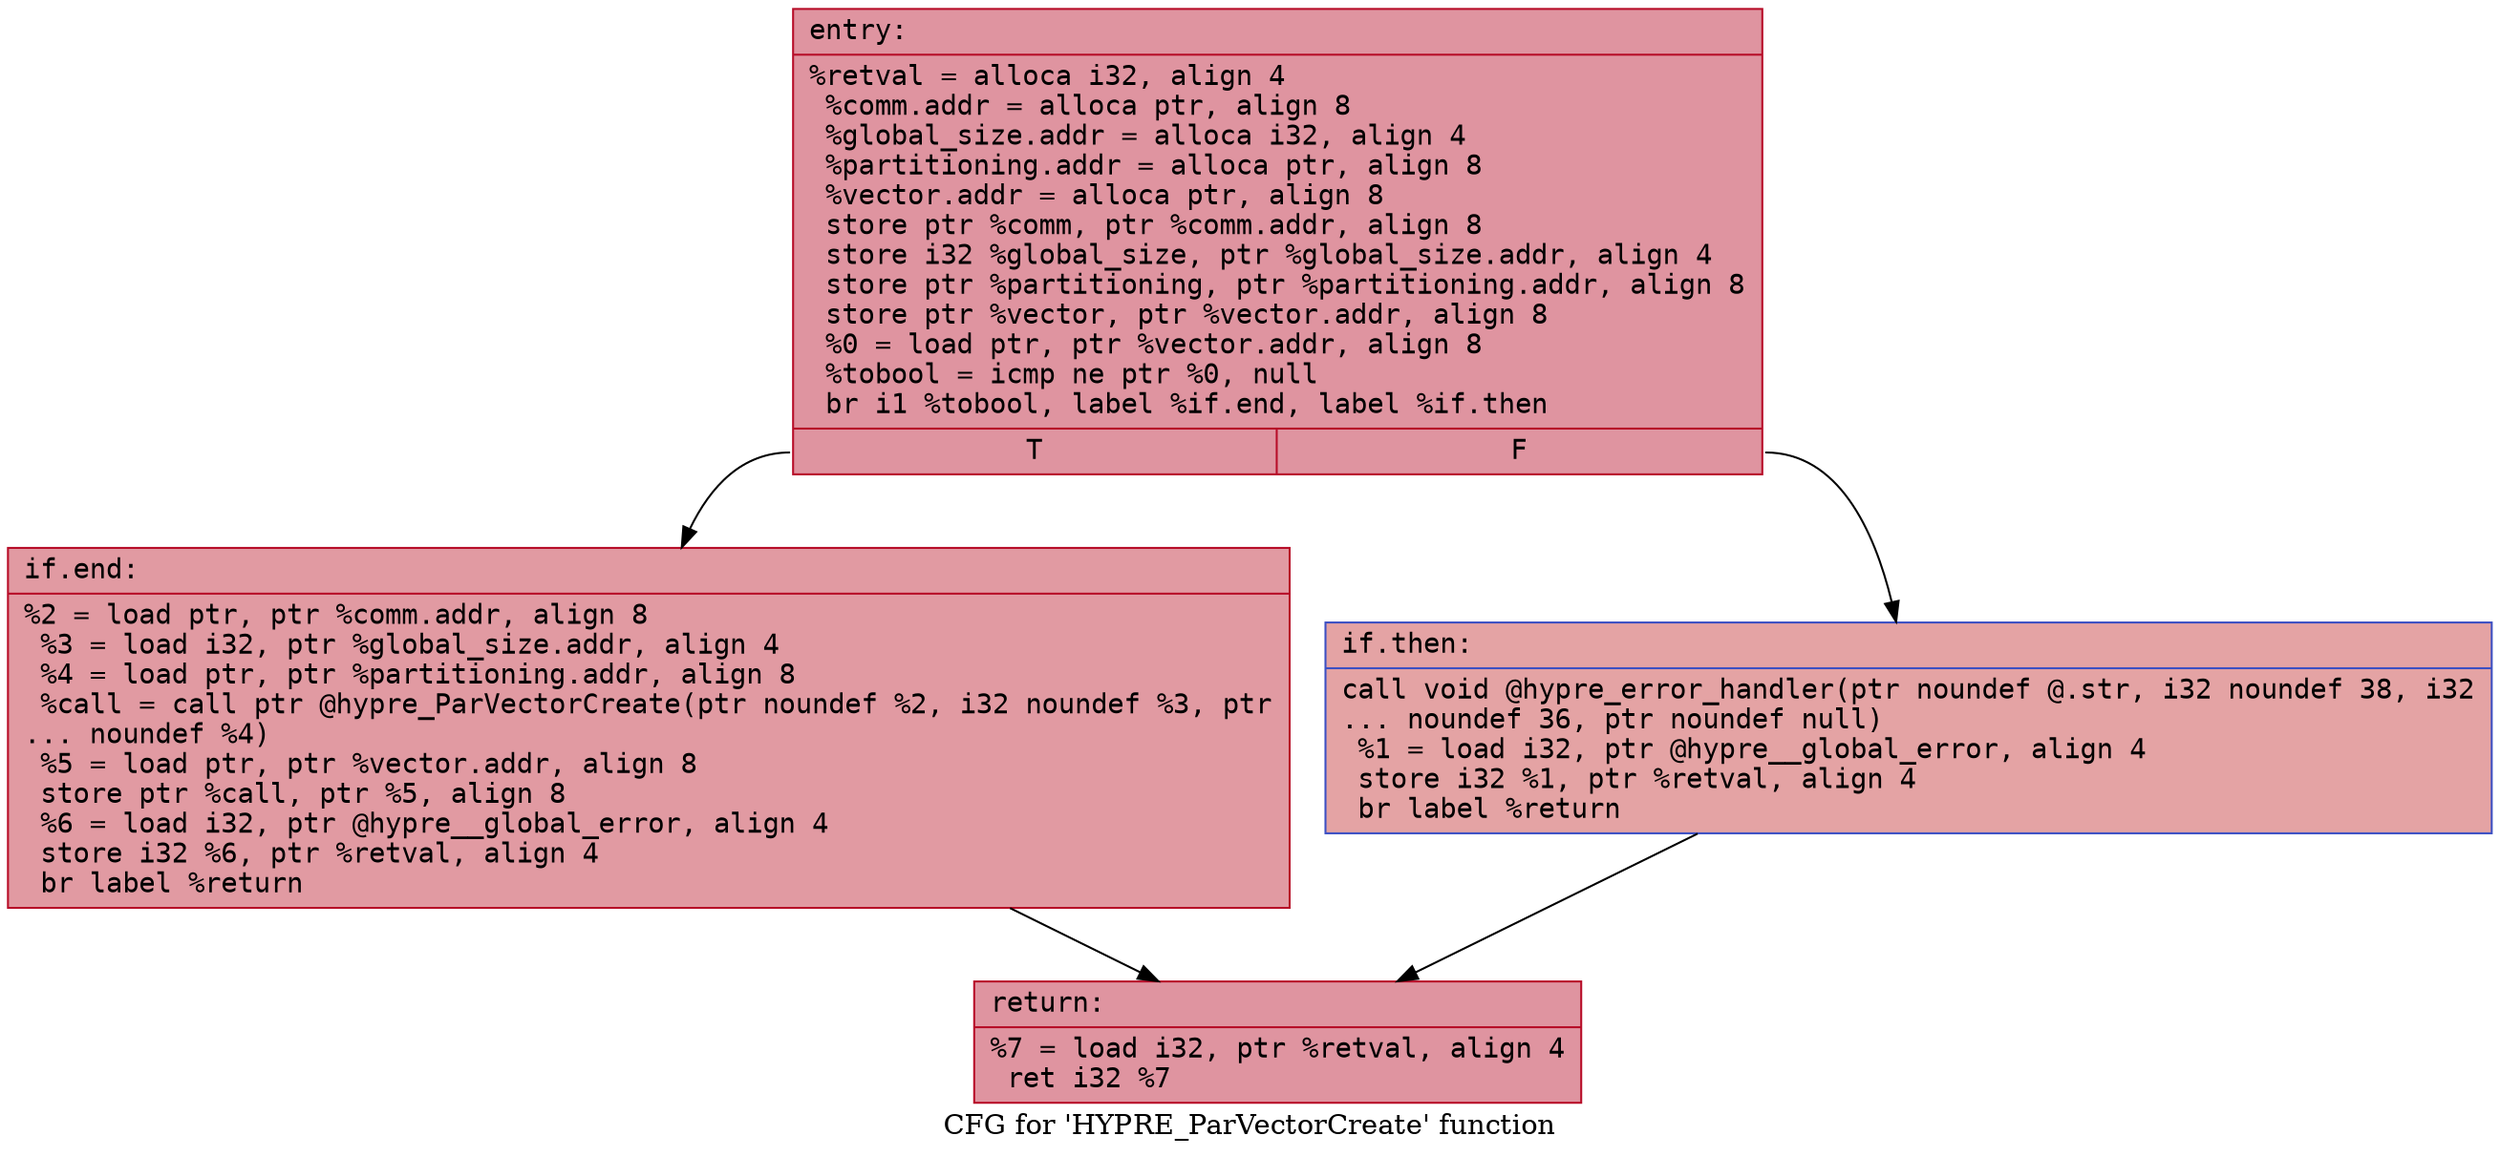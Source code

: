 digraph "CFG for 'HYPRE_ParVectorCreate' function" {
	label="CFG for 'HYPRE_ParVectorCreate' function";

	Node0x55a672e083a0 [shape=record,color="#b70d28ff", style=filled, fillcolor="#b70d2870" fontname="Courier",label="{entry:\l|  %retval = alloca i32, align 4\l  %comm.addr = alloca ptr, align 8\l  %global_size.addr = alloca i32, align 4\l  %partitioning.addr = alloca ptr, align 8\l  %vector.addr = alloca ptr, align 8\l  store ptr %comm, ptr %comm.addr, align 8\l  store i32 %global_size, ptr %global_size.addr, align 4\l  store ptr %partitioning, ptr %partitioning.addr, align 8\l  store ptr %vector, ptr %vector.addr, align 8\l  %0 = load ptr, ptr %vector.addr, align 8\l  %tobool = icmp ne ptr %0, null\l  br i1 %tobool, label %if.end, label %if.then\l|{<s0>T|<s1>F}}"];
	Node0x55a672e083a0:s0 -> Node0x55a672e0b520[tooltip="entry -> if.end\nProbability 62.50%" ];
	Node0x55a672e083a0:s1 -> Node0x55a672e0b590[tooltip="entry -> if.then\nProbability 37.50%" ];
	Node0x55a672e0b590 [shape=record,color="#3d50c3ff", style=filled, fillcolor="#c32e3170" fontname="Courier",label="{if.then:\l|  call void @hypre_error_handler(ptr noundef @.str, i32 noundef 38, i32\l... noundef 36, ptr noundef null)\l  %1 = load i32, ptr @hypre__global_error, align 4\l  store i32 %1, ptr %retval, align 4\l  br label %return\l}"];
	Node0x55a672e0b590 -> Node0x55a672e0c1c0[tooltip="if.then -> return\nProbability 100.00%" ];
	Node0x55a672e0b520 [shape=record,color="#b70d28ff", style=filled, fillcolor="#bb1b2c70" fontname="Courier",label="{if.end:\l|  %2 = load ptr, ptr %comm.addr, align 8\l  %3 = load i32, ptr %global_size.addr, align 4\l  %4 = load ptr, ptr %partitioning.addr, align 8\l  %call = call ptr @hypre_ParVectorCreate(ptr noundef %2, i32 noundef %3, ptr\l... noundef %4)\l  %5 = load ptr, ptr %vector.addr, align 8\l  store ptr %call, ptr %5, align 8\l  %6 = load i32, ptr @hypre__global_error, align 4\l  store i32 %6, ptr %retval, align 4\l  br label %return\l}"];
	Node0x55a672e0b520 -> Node0x55a672e0c1c0[tooltip="if.end -> return\nProbability 100.00%" ];
	Node0x55a672e0c1c0 [shape=record,color="#b70d28ff", style=filled, fillcolor="#b70d2870" fontname="Courier",label="{return:\l|  %7 = load i32, ptr %retval, align 4\l  ret i32 %7\l}"];
}
